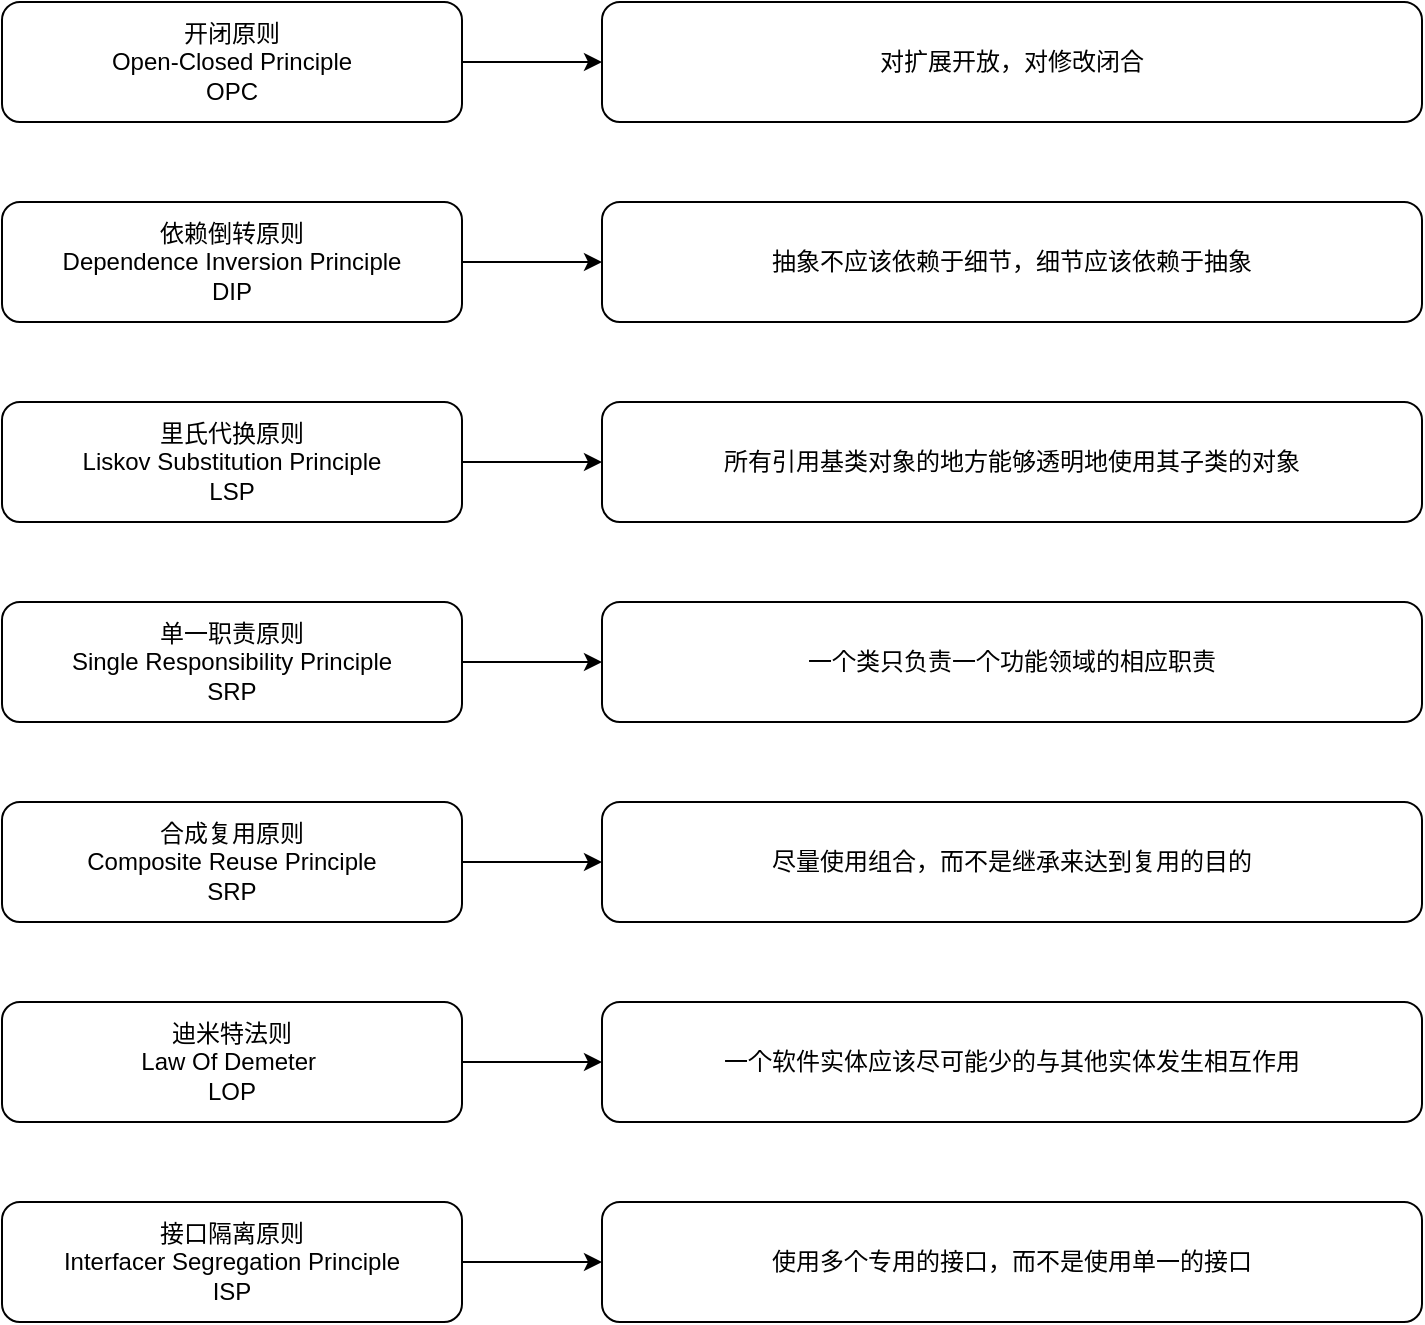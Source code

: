 <mxfile version="13.10.4" type="github">
  <diagram id="IH-vpjTIQTwsLYozW_Uu" name="第 1 页">
    <mxGraphModel dx="1422" dy="794" grid="1" gridSize="10" guides="1" tooltips="1" connect="1" arrows="1" fold="1" page="1" pageScale="1" pageWidth="1169" pageHeight="1654" math="0" shadow="0">
      <root>
        <mxCell id="0" />
        <mxCell id="1" parent="0" />
        <mxCell id="asruQh3GKz0RM7dly7mq-5" style="edgeStyle=orthogonalEdgeStyle;rounded=0;orthogonalLoop=1;jettySize=auto;html=1;entryX=0;entryY=0.5;entryDx=0;entryDy=0;" edge="1" parent="1" source="asruQh3GKz0RM7dly7mq-1" target="asruQh3GKz0RM7dly7mq-2">
          <mxGeometry relative="1" as="geometry" />
        </mxCell>
        <mxCell id="asruQh3GKz0RM7dly7mq-1" value="开闭原则&lt;br&gt;Open-Closed Principle&lt;br&gt;OPC" style="rounded=1;whiteSpace=wrap;html=1;" vertex="1" parent="1">
          <mxGeometry x="80" y="130" width="230" height="60" as="geometry" />
        </mxCell>
        <mxCell id="asruQh3GKz0RM7dly7mq-2" value="对扩展开放，对修改闭合" style="rounded=1;whiteSpace=wrap;html=1;" vertex="1" parent="1">
          <mxGeometry x="380" y="130" width="410" height="60" as="geometry" />
        </mxCell>
        <mxCell id="asruQh3GKz0RM7dly7mq-17" style="edgeStyle=orthogonalEdgeStyle;rounded=0;orthogonalLoop=1;jettySize=auto;html=1;entryX=0;entryY=0.5;entryDx=0;entryDy=0;" edge="1" parent="1" source="asruQh3GKz0RM7dly7mq-4" target="asruQh3GKz0RM7dly7mq-6">
          <mxGeometry relative="1" as="geometry" />
        </mxCell>
        <mxCell id="asruQh3GKz0RM7dly7mq-4" value="依赖倒转原则&lt;br&gt;Dependence Inversion Principle&lt;br&gt;DIP" style="rounded=1;whiteSpace=wrap;html=1;" vertex="1" parent="1">
          <mxGeometry x="80" y="230" width="230" height="60" as="geometry" />
        </mxCell>
        <mxCell id="asruQh3GKz0RM7dly7mq-6" value="抽象不应该依赖于细节，细节应该依赖于抽象" style="rounded=1;whiteSpace=wrap;html=1;" vertex="1" parent="1">
          <mxGeometry x="380" y="230" width="410" height="60" as="geometry" />
        </mxCell>
        <mxCell id="asruQh3GKz0RM7dly7mq-18" style="edgeStyle=orthogonalEdgeStyle;rounded=0;orthogonalLoop=1;jettySize=auto;html=1;" edge="1" parent="1" source="asruQh3GKz0RM7dly7mq-7" target="asruQh3GKz0RM7dly7mq-8">
          <mxGeometry relative="1" as="geometry" />
        </mxCell>
        <mxCell id="asruQh3GKz0RM7dly7mq-7" value="里氏代换原则&lt;br&gt;Liskov Substitution Principle&lt;br&gt;LSP" style="rounded=1;whiteSpace=wrap;html=1;" vertex="1" parent="1">
          <mxGeometry x="80" y="330" width="230" height="60" as="geometry" />
        </mxCell>
        <mxCell id="asruQh3GKz0RM7dly7mq-8" value="所有引用基类对象的地方能够透明地使用其子类的对象" style="rounded=1;whiteSpace=wrap;html=1;" vertex="1" parent="1">
          <mxGeometry x="380" y="330" width="410" height="60" as="geometry" />
        </mxCell>
        <mxCell id="asruQh3GKz0RM7dly7mq-19" style="edgeStyle=orthogonalEdgeStyle;rounded=0;orthogonalLoop=1;jettySize=auto;html=1;entryX=0;entryY=0.5;entryDx=0;entryDy=0;" edge="1" parent="1" source="asruQh3GKz0RM7dly7mq-9" target="asruQh3GKz0RM7dly7mq-10">
          <mxGeometry relative="1" as="geometry" />
        </mxCell>
        <mxCell id="asruQh3GKz0RM7dly7mq-9" value="单一职责原则&lt;br&gt;Single Responsibility Principle&lt;br&gt;SRP" style="rounded=1;whiteSpace=wrap;html=1;" vertex="1" parent="1">
          <mxGeometry x="80" y="430" width="230" height="60" as="geometry" />
        </mxCell>
        <mxCell id="asruQh3GKz0RM7dly7mq-10" value="一个类只负责一个功能领域的相应职责" style="rounded=1;whiteSpace=wrap;html=1;" vertex="1" parent="1">
          <mxGeometry x="380" y="430" width="410" height="60" as="geometry" />
        </mxCell>
        <mxCell id="asruQh3GKz0RM7dly7mq-20" style="edgeStyle=orthogonalEdgeStyle;rounded=0;orthogonalLoop=1;jettySize=auto;html=1;entryX=0;entryY=0.5;entryDx=0;entryDy=0;" edge="1" parent="1" source="asruQh3GKz0RM7dly7mq-11" target="asruQh3GKz0RM7dly7mq-13">
          <mxGeometry relative="1" as="geometry" />
        </mxCell>
        <mxCell id="asruQh3GKz0RM7dly7mq-11" value="合成复用原则&lt;br&gt;Composite Reuse Principle&lt;br&gt;SRP" style="rounded=1;whiteSpace=wrap;html=1;" vertex="1" parent="1">
          <mxGeometry x="80" y="530" width="230" height="60" as="geometry" />
        </mxCell>
        <mxCell id="asruQh3GKz0RM7dly7mq-13" value="尽量使用组合，而不是继承来达到复用的目的" style="rounded=1;whiteSpace=wrap;html=1;" vertex="1" parent="1">
          <mxGeometry x="380" y="530" width="410" height="60" as="geometry" />
        </mxCell>
        <mxCell id="asruQh3GKz0RM7dly7mq-21" style="edgeStyle=orthogonalEdgeStyle;rounded=0;orthogonalLoop=1;jettySize=auto;html=1;entryX=0;entryY=0.5;entryDx=0;entryDy=0;" edge="1" parent="1" source="asruQh3GKz0RM7dly7mq-14" target="asruQh3GKz0RM7dly7mq-15">
          <mxGeometry relative="1" as="geometry" />
        </mxCell>
        <mxCell id="asruQh3GKz0RM7dly7mq-14" value="迪米特法则&lt;br&gt;Law Of Demeter&amp;nbsp;&lt;br&gt;LOP" style="rounded=1;whiteSpace=wrap;html=1;" vertex="1" parent="1">
          <mxGeometry x="80" y="630" width="230" height="60" as="geometry" />
        </mxCell>
        <mxCell id="asruQh3GKz0RM7dly7mq-15" value="一个软件实体应该尽可能少的与其他实体发生相互作用" style="rounded=1;whiteSpace=wrap;html=1;" vertex="1" parent="1">
          <mxGeometry x="380" y="630" width="410" height="60" as="geometry" />
        </mxCell>
        <mxCell id="asruQh3GKz0RM7dly7mq-24" style="edgeStyle=orthogonalEdgeStyle;rounded=0;orthogonalLoop=1;jettySize=auto;html=1;entryX=0;entryY=0.5;entryDx=0;entryDy=0;" edge="1" parent="1" source="asruQh3GKz0RM7dly7mq-22" target="asruQh3GKz0RM7dly7mq-23">
          <mxGeometry relative="1" as="geometry" />
        </mxCell>
        <mxCell id="asruQh3GKz0RM7dly7mq-22" value="接口隔离原则&lt;br&gt;Interfacer Segregation Principle&lt;br&gt;ISP" style="rounded=1;whiteSpace=wrap;html=1;" vertex="1" parent="1">
          <mxGeometry x="80" y="730" width="230" height="60" as="geometry" />
        </mxCell>
        <mxCell id="asruQh3GKz0RM7dly7mq-23" value="使用多个专用的接口，而不是使用单一的接口" style="rounded=1;whiteSpace=wrap;html=1;" vertex="1" parent="1">
          <mxGeometry x="380" y="730" width="410" height="60" as="geometry" />
        </mxCell>
      </root>
    </mxGraphModel>
  </diagram>
</mxfile>

